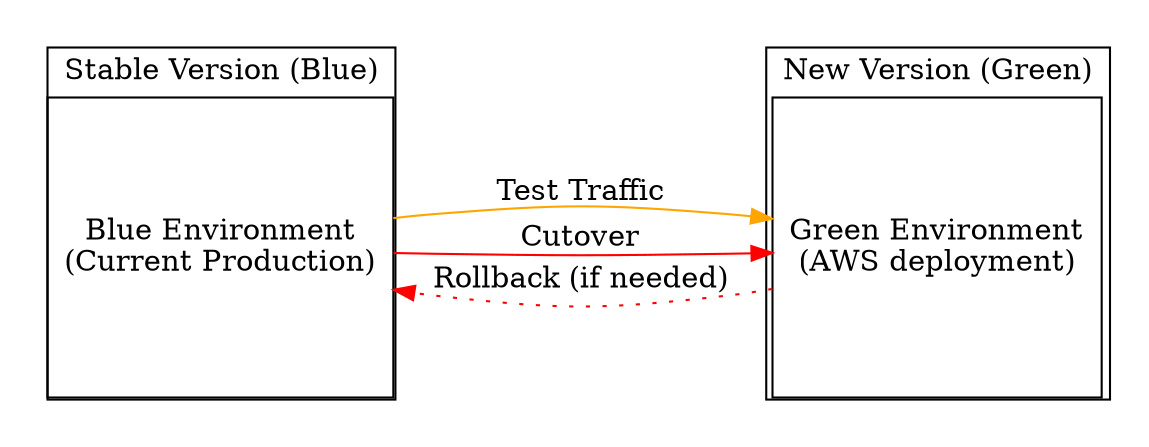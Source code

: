 digraph bluegreen {
  // Set graph layout to left-to-right
  rankdir = LR;
  
  // Nodes with adjusted spacing
  node [shape = record; height = 2;];
  // Increased height for better field spacing
  margin = 0.15;
  // Added a small margin for visual clarity
  
  blue [label = "Blue Environment\n(Current Production)";];
  green [label = "Green Environment\n(AWS deployment)";];
  
  // Traffic flow with clear labels and colors
  blue -> green [label = "Test Traffic"; color = orange;];
  blue -> green [label = "Cutover"; color = red;];
  green -> blue [label = "Rollback (if needed)"; color = red; style = dotted;];
  
  // Optional clusters with descriptive labels
  subgraph cluster_blue {
    label = "Stable Version (Blue)";
    blue;
  }
  subgraph cluster_green {
    label = "New Version (Green)";
    green;
  }
}